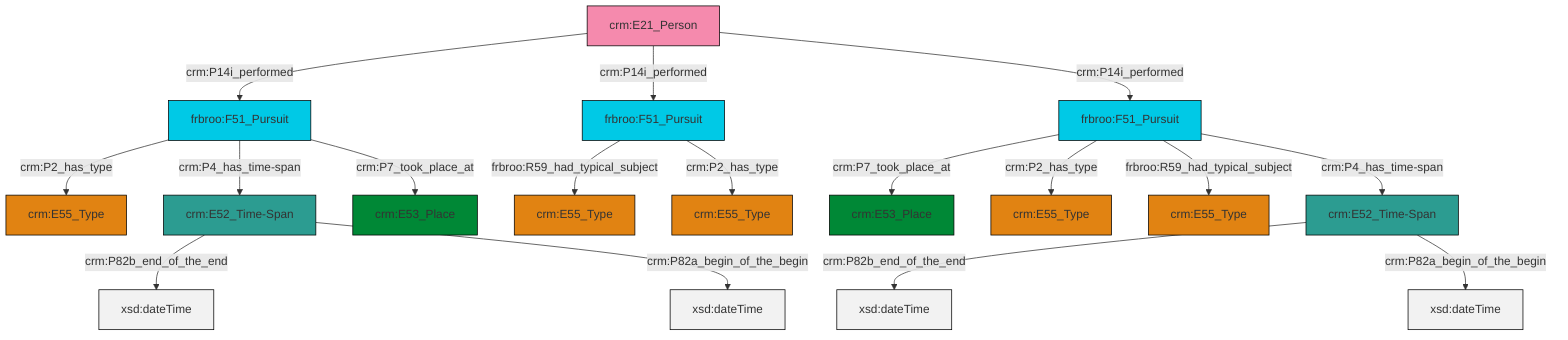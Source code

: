 graph TD
classDef Literal fill:#f2f2f2,stroke:#000000;
classDef CRM_Entity fill:#FFFFFF,stroke:#000000;
classDef Temporal_Entity fill:#00C9E6, stroke:#000000;
classDef Type fill:#E18312, stroke:#000000;
classDef Time-Span fill:#2C9C91, stroke:#000000;
classDef Appellation fill:#FFEB7F, stroke:#000000;
classDef Place fill:#008836, stroke:#000000;
classDef Persistent_Item fill:#B266B2, stroke:#000000;
classDef Conceptual_Object fill:#FFD700, stroke:#000000;
classDef Physical_Thing fill:#D2B48C, stroke:#000000;
classDef Actor fill:#f58aad, stroke:#000000;
classDef PC_Classes fill:#4ce600, stroke:#000000;
classDef Multi fill:#cccccc,stroke:#000000;

2["frbroo:F51_Pursuit"]:::Temporal_Entity -->|crm:P7_took_place_at| 0["crm:E53_Place"]:::Place
3["frbroo:F51_Pursuit"]:::Temporal_Entity -->|frbroo:R59_had_typical_subject| 4["crm:E55_Type"]:::Type
5["crm:E21_Person"]:::Actor -->|crm:P14i_performed| 6["frbroo:F51_Pursuit"]:::Temporal_Entity
5["crm:E21_Person"]:::Actor -->|crm:P14i_performed| 3["frbroo:F51_Pursuit"]:::Temporal_Entity
7["crm:E52_Time-Span"]:::Time-Span -->|crm:P82b_end_of_the_end| 8[xsd:dateTime]:::Literal
2["frbroo:F51_Pursuit"]:::Temporal_Entity -->|crm:P2_has_type| 11["crm:E55_Type"]:::Type
14["crm:E52_Time-Span"]:::Time-Span -->|crm:P82b_end_of_the_end| 15[xsd:dateTime]:::Literal
6["frbroo:F51_Pursuit"]:::Temporal_Entity -->|crm:P2_has_type| 16["crm:E55_Type"]:::Type
2["frbroo:F51_Pursuit"]:::Temporal_Entity -->|frbroo:R59_had_typical_subject| 12["crm:E55_Type"]:::Type
14["crm:E52_Time-Span"]:::Time-Span -->|crm:P82a_begin_of_the_begin| 18[xsd:dateTime]:::Literal
3["frbroo:F51_Pursuit"]:::Temporal_Entity -->|crm:P2_has_type| 22["crm:E55_Type"]:::Type
5["crm:E21_Person"]:::Actor -->|crm:P14i_performed| 2["frbroo:F51_Pursuit"]:::Temporal_Entity
7["crm:E52_Time-Span"]:::Time-Span -->|crm:P82a_begin_of_the_begin| 23[xsd:dateTime]:::Literal
6["frbroo:F51_Pursuit"]:::Temporal_Entity -->|crm:P4_has_time-span| 14["crm:E52_Time-Span"]:::Time-Span
6["frbroo:F51_Pursuit"]:::Temporal_Entity -->|crm:P7_took_place_at| 30["crm:E53_Place"]:::Place
2["frbroo:F51_Pursuit"]:::Temporal_Entity -->|crm:P4_has_time-span| 7["crm:E52_Time-Span"]:::Time-Span